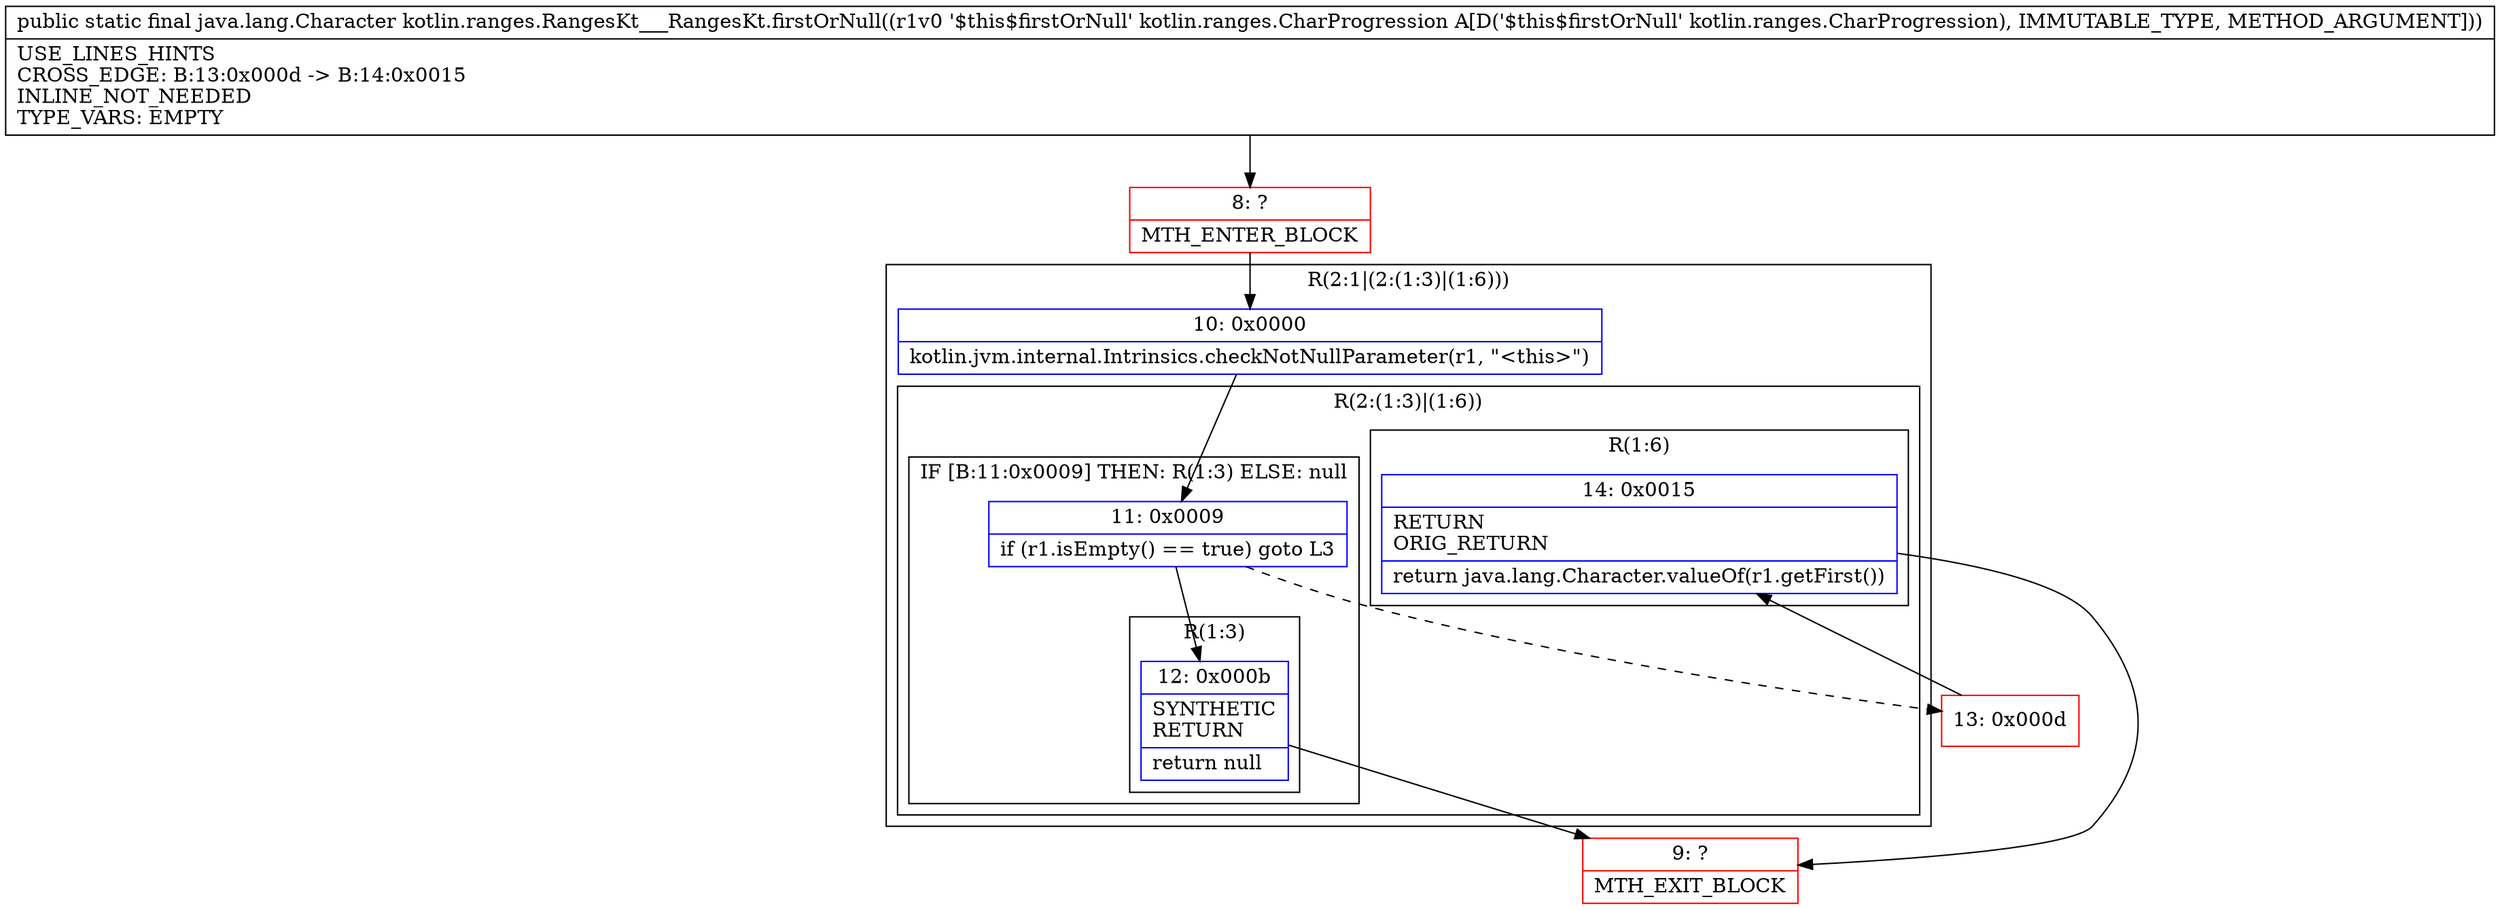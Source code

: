 digraph "CFG forkotlin.ranges.RangesKt___RangesKt.firstOrNull(Lkotlin\/ranges\/CharProgression;)Ljava\/lang\/Character;" {
subgraph cluster_Region_1225706455 {
label = "R(2:1|(2:(1:3)|(1:6)))";
node [shape=record,color=blue];
Node_10 [shape=record,label="{10\:\ 0x0000|kotlin.jvm.internal.Intrinsics.checkNotNullParameter(r1, \"\<this\>\")\l}"];
subgraph cluster_Region_477967859 {
label = "R(2:(1:3)|(1:6))";
node [shape=record,color=blue];
subgraph cluster_IfRegion_1979977687 {
label = "IF [B:11:0x0009] THEN: R(1:3) ELSE: null";
node [shape=record,color=blue];
Node_11 [shape=record,label="{11\:\ 0x0009|if (r1.isEmpty() == true) goto L3\l}"];
subgraph cluster_Region_1732460336 {
label = "R(1:3)";
node [shape=record,color=blue];
Node_12 [shape=record,label="{12\:\ 0x000b|SYNTHETIC\lRETURN\l|return null\l}"];
}
}
subgraph cluster_Region_1487671420 {
label = "R(1:6)";
node [shape=record,color=blue];
Node_14 [shape=record,label="{14\:\ 0x0015|RETURN\lORIG_RETURN\l|return java.lang.Character.valueOf(r1.getFirst())\l}"];
}
}
}
Node_8 [shape=record,color=red,label="{8\:\ ?|MTH_ENTER_BLOCK\l}"];
Node_9 [shape=record,color=red,label="{9\:\ ?|MTH_EXIT_BLOCK\l}"];
Node_13 [shape=record,color=red,label="{13\:\ 0x000d}"];
MethodNode[shape=record,label="{public static final java.lang.Character kotlin.ranges.RangesKt___RangesKt.firstOrNull((r1v0 '$this$firstOrNull' kotlin.ranges.CharProgression A[D('$this$firstOrNull' kotlin.ranges.CharProgression), IMMUTABLE_TYPE, METHOD_ARGUMENT]))  | USE_LINES_HINTS\lCROSS_EDGE: B:13:0x000d \-\> B:14:0x0015\lINLINE_NOT_NEEDED\lTYPE_VARS: EMPTY\l}"];
MethodNode -> Node_8;Node_10 -> Node_11;
Node_11 -> Node_12;
Node_11 -> Node_13[style=dashed];
Node_12 -> Node_9;
Node_14 -> Node_9;
Node_8 -> Node_10;
Node_13 -> Node_14;
}


